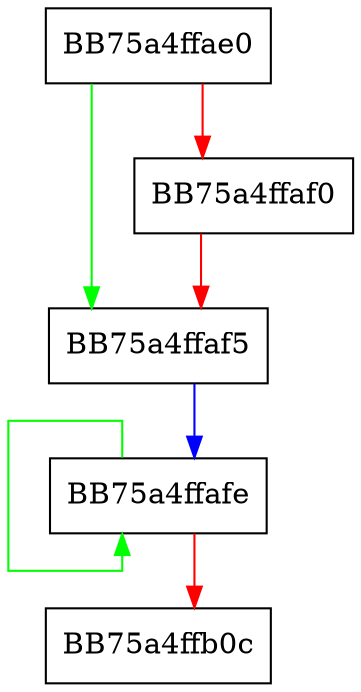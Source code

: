 digraph Sync {
  node [shape="box"];
  graph [splines=ortho];
  BB75a4ffae0 -> BB75a4ffaf5 [color="green"];
  BB75a4ffae0 -> BB75a4ffaf0 [color="red"];
  BB75a4ffaf0 -> BB75a4ffaf5 [color="red"];
  BB75a4ffaf5 -> BB75a4ffafe [color="blue"];
  BB75a4ffafe -> BB75a4ffafe [color="green"];
  BB75a4ffafe -> BB75a4ffb0c [color="red"];
}